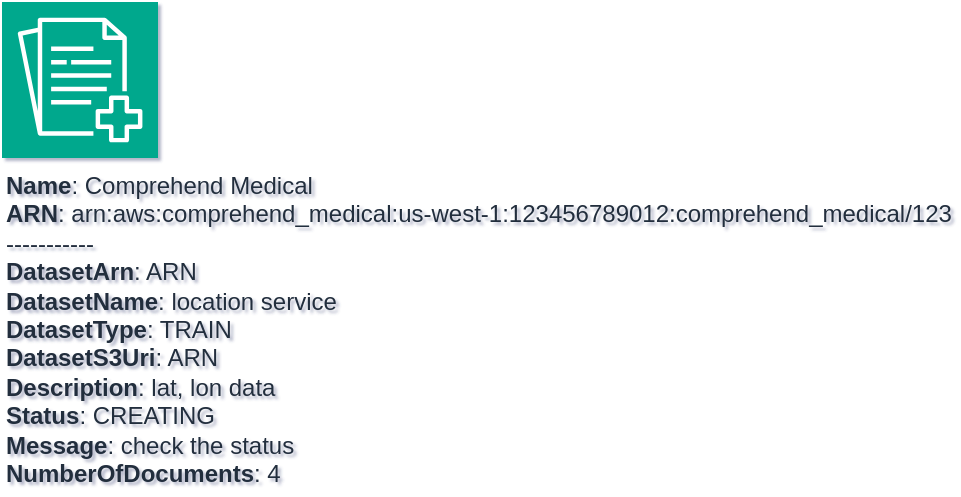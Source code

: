<mxfile type="MultiCloud">
	<diagram id="diagram_1" name="AWS components">
		<mxGraphModel dx="1015" dy="661" grid="1" gridSize="10" guides="1" tooltips="1" connect="1" arrows="1" fold="1" page="1" pageScale="1" pageWidth="850" pageHeight="1100" math="0" shadow="1">
			<root>
				<mxCell id="0"/>
				<mxCell id="1" parent="0"/>
				<mxCell id="vertex:comprehend_medical:arn:aws:comprehend_medical:us-west-1:123456789012:comprehend_medical/123" value="&lt;b&gt;Name&lt;/b&gt;: Comprehend Medical&lt;BR&gt;&lt;b&gt;ARN&lt;/b&gt;: arn:aws:comprehend_medical:us-west-1:123456789012:comprehend_medical/123&lt;BR&gt;-----------&lt;BR&gt;&lt;b&gt;DatasetArn&lt;/b&gt;: ARN&lt;BR&gt;&lt;b&gt;DatasetName&lt;/b&gt;: location service&lt;BR&gt;&lt;b&gt;DatasetType&lt;/b&gt;: TRAIN&lt;BR&gt;&lt;b&gt;DatasetS3Uri&lt;/b&gt;: ARN&lt;BR&gt;&lt;b&gt;Description&lt;/b&gt;: lat, lon data&lt;BR&gt;&lt;b&gt;Status&lt;/b&gt;: CREATING&lt;BR&gt;&lt;b&gt;Message&lt;/b&gt;: check the status&lt;BR&gt;&lt;b&gt;NumberOfDocuments&lt;/b&gt;: 4" style="sketch=0;outlineConnect=0;fontColor=#232F3E;fillColor=#01A88D;strokeColor=#ffffff;dashed=0;verticalLabelPosition=bottom;verticalAlign=top;align=left;html=1;fontSize=12;fontStyle=0;aspect=fixed;shape=mxgraph.aws4.resourceIcon;resIcon=mxgraph.aws4.comprehend_medical;" parent="1" vertex="1">
					<mxGeometry width="78" height="78" as="geometry"/>
				</mxCell>
			</root>
		</mxGraphModel>
	</diagram>
</mxfile>